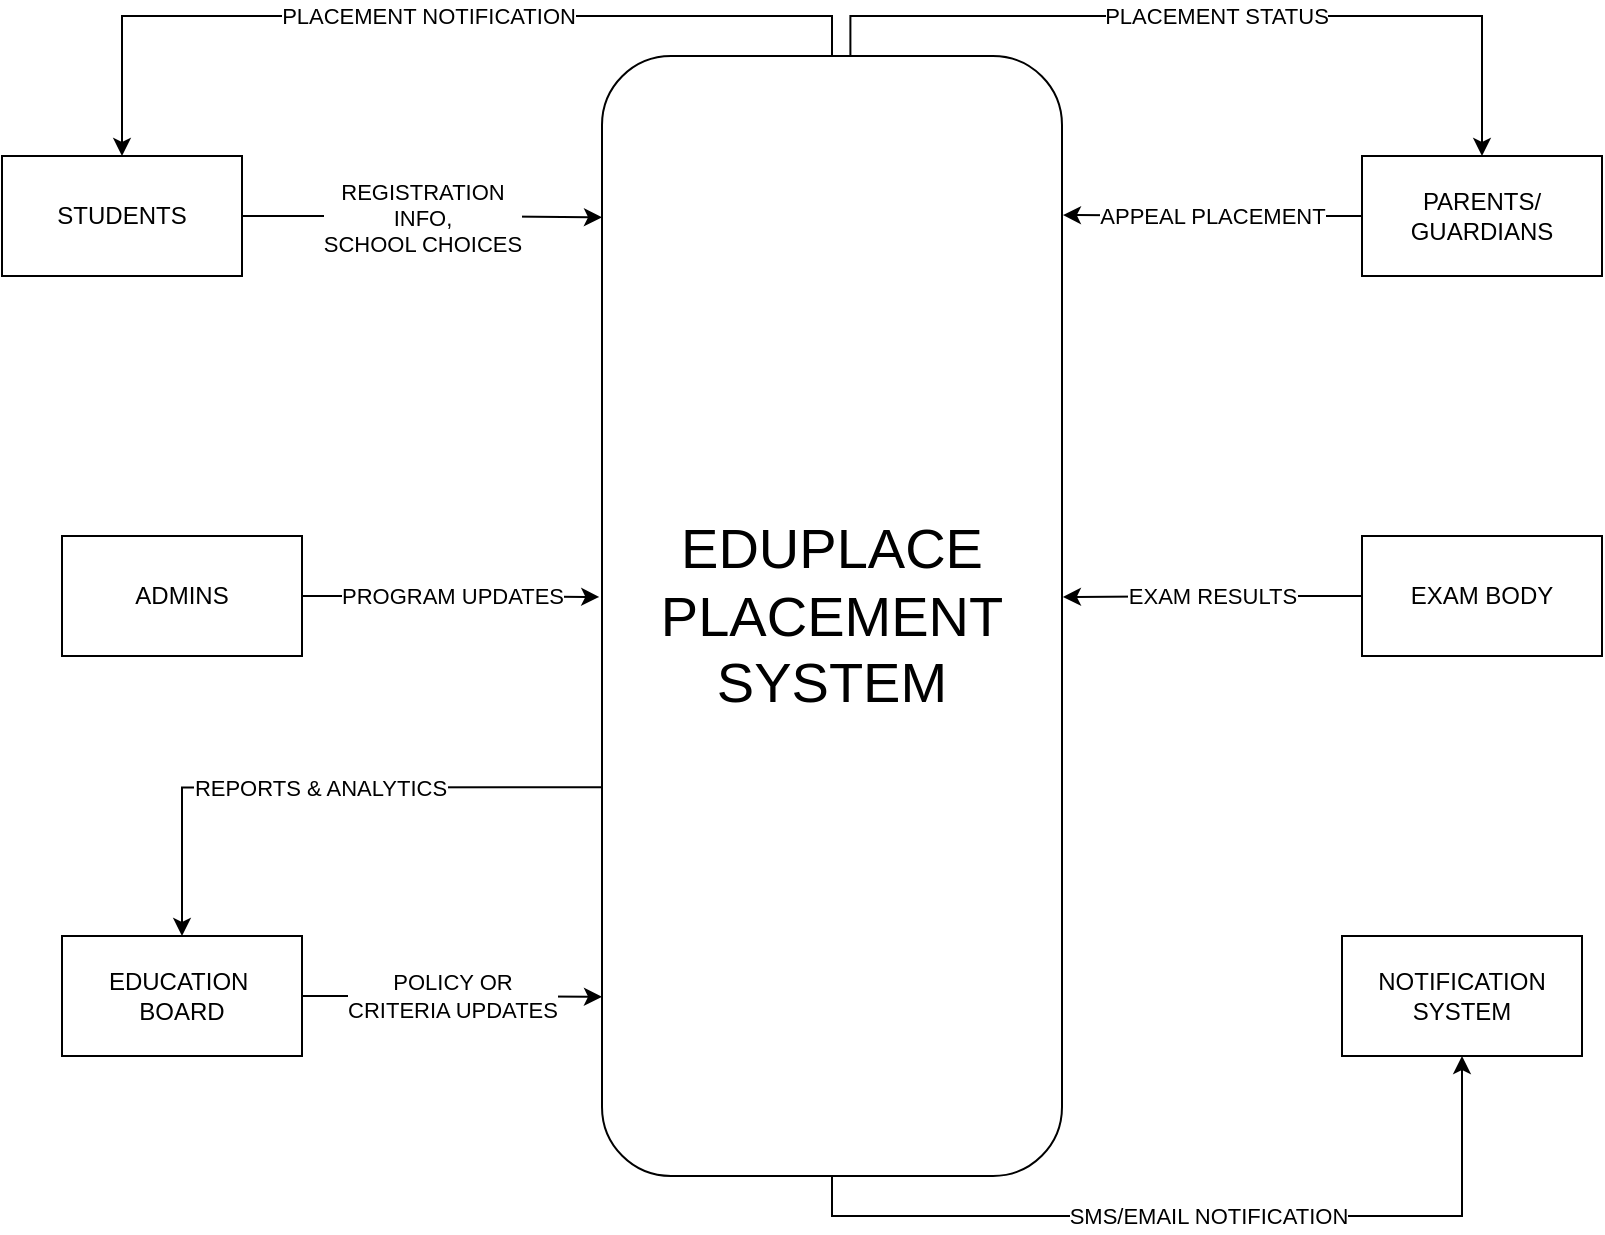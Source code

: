 <mxfile version="27.2.0">
  <diagram name="Page-1" id="2-kdFgwVh1MZ08dabuDQ">
    <mxGraphModel dx="1348" dy="640" grid="1" gridSize="10" guides="1" tooltips="1" connect="1" arrows="1" fold="1" page="1" pageScale="1" pageWidth="850" pageHeight="1100" math="0" shadow="0">
      <root>
        <mxCell id="0" />
        <mxCell id="1" parent="0" />
        <mxCell id="dDX9eCg_y7_qkR6zyex2-1" value="STUDENTS" style="rounded=0;whiteSpace=wrap;html=1;" vertex="1" parent="1">
          <mxGeometry x="30" y="250" width="120" height="60" as="geometry" />
        </mxCell>
        <mxCell id="dDX9eCg_y7_qkR6zyex2-2" value="PARENTS/&lt;div&gt;GUARDIANS&lt;/div&gt;" style="rounded=0;whiteSpace=wrap;html=1;" vertex="1" parent="1">
          <mxGeometry x="710" y="250" width="120" height="60" as="geometry" />
        </mxCell>
        <mxCell id="dDX9eCg_y7_qkR6zyex2-3" value="ADMINS" style="rounded=0;whiteSpace=wrap;html=1;" vertex="1" parent="1">
          <mxGeometry x="60" y="440" width="120" height="60" as="geometry" />
        </mxCell>
        <mxCell id="dDX9eCg_y7_qkR6zyex2-4" value="EXAM BODY" style="rounded=0;whiteSpace=wrap;html=1;" vertex="1" parent="1">
          <mxGeometry x="710" y="440" width="120" height="60" as="geometry" />
        </mxCell>
        <mxCell id="dDX9eCg_y7_qkR6zyex2-5" value="EDUCATION&amp;nbsp;&lt;div&gt;BOARD&lt;/div&gt;" style="rounded=0;whiteSpace=wrap;html=1;" vertex="1" parent="1">
          <mxGeometry x="60" y="640" width="120" height="60" as="geometry" />
        </mxCell>
        <mxCell id="dDX9eCg_y7_qkR6zyex2-6" value="NOTIFICATION SYSTEM" style="rounded=0;whiteSpace=wrap;html=1;" vertex="1" parent="1">
          <mxGeometry x="700" y="640" width="120" height="60" as="geometry" />
        </mxCell>
        <mxCell id="dDX9eCg_y7_qkR6zyex2-16" value="PLACEMENT NOTIFICATION" style="edgeStyle=orthogonalEdgeStyle;rounded=0;orthogonalLoop=1;jettySize=auto;html=1;entryX=0.5;entryY=0;entryDx=0;entryDy=0;exitX=0.5;exitY=0;exitDx=0;exitDy=0;" edge="1" parent="1" source="dDX9eCg_y7_qkR6zyex2-7" target="dDX9eCg_y7_qkR6zyex2-1">
          <mxGeometry relative="1" as="geometry" />
        </mxCell>
        <mxCell id="dDX9eCg_y7_qkR6zyex2-17" value="PLACEMENT STATUS" style="edgeStyle=orthogonalEdgeStyle;rounded=0;orthogonalLoop=1;jettySize=auto;html=1;entryX=0.5;entryY=0;entryDx=0;entryDy=0;exitX=0.54;exitY=-0.001;exitDx=0;exitDy=0;exitPerimeter=0;" edge="1" parent="1" source="dDX9eCg_y7_qkR6zyex2-7" target="dDX9eCg_y7_qkR6zyex2-2">
          <mxGeometry relative="1" as="geometry" />
        </mxCell>
        <mxCell id="dDX9eCg_y7_qkR6zyex2-18" value="REPORTS &amp;amp; ANALYTICS" style="edgeStyle=orthogonalEdgeStyle;rounded=0;orthogonalLoop=1;jettySize=auto;html=1;entryX=0.5;entryY=0;entryDx=0;entryDy=0;exitX=0.009;exitY=0.653;exitDx=0;exitDy=0;exitPerimeter=0;" edge="1" parent="1" source="dDX9eCg_y7_qkR6zyex2-7" target="dDX9eCg_y7_qkR6zyex2-5">
          <mxGeometry relative="1" as="geometry" />
        </mxCell>
        <mxCell id="dDX9eCg_y7_qkR6zyex2-19" value="SMS/EMAIL NOTIFICATION" style="edgeStyle=orthogonalEdgeStyle;rounded=0;orthogonalLoop=1;jettySize=auto;html=1;entryX=0.5;entryY=1;entryDx=0;entryDy=0;exitX=0.5;exitY=1;exitDx=0;exitDy=0;" edge="1" parent="1" source="dDX9eCg_y7_qkR6zyex2-7" target="dDX9eCg_y7_qkR6zyex2-6">
          <mxGeometry relative="1" as="geometry" />
        </mxCell>
        <mxCell id="dDX9eCg_y7_qkR6zyex2-7" value="&lt;font style=&quot;font-size: 28px;&quot;&gt;EDUPLACE PLACEMENT SYSTEM&lt;/font&gt;" style="rounded=1;whiteSpace=wrap;html=1;" vertex="1" parent="1">
          <mxGeometry x="330" y="200" width="230" height="560" as="geometry" />
        </mxCell>
        <mxCell id="dDX9eCg_y7_qkR6zyex2-8" value="REGISTRATION&lt;div&gt;INFO,&lt;/div&gt;&lt;div&gt;SCHOOL CHOICES&lt;/div&gt;" style="edgeStyle=orthogonalEdgeStyle;rounded=0;orthogonalLoop=1;jettySize=auto;html=1;entryX=0;entryY=0.144;entryDx=0;entryDy=0;entryPerimeter=0;" edge="1" parent="1" source="dDX9eCg_y7_qkR6zyex2-1" target="dDX9eCg_y7_qkR6zyex2-7">
          <mxGeometry relative="1" as="geometry" />
        </mxCell>
        <mxCell id="dDX9eCg_y7_qkR6zyex2-9" value="PROGRAM UPDATES" style="edgeStyle=orthogonalEdgeStyle;rounded=0;orthogonalLoop=1;jettySize=auto;html=1;entryX=-0.006;entryY=0.483;entryDx=0;entryDy=0;entryPerimeter=0;" edge="1" parent="1" source="dDX9eCg_y7_qkR6zyex2-3" target="dDX9eCg_y7_qkR6zyex2-7">
          <mxGeometry relative="1" as="geometry" />
        </mxCell>
        <mxCell id="dDX9eCg_y7_qkR6zyex2-10" value="POLICY OR&lt;div&gt;CRITERIA UPDATES&lt;/div&gt;" style="edgeStyle=orthogonalEdgeStyle;rounded=0;orthogonalLoop=1;jettySize=auto;html=1;entryX=0;entryY=0.84;entryDx=0;entryDy=0;entryPerimeter=0;" edge="1" parent="1" source="dDX9eCg_y7_qkR6zyex2-5" target="dDX9eCg_y7_qkR6zyex2-7">
          <mxGeometry relative="1" as="geometry" />
        </mxCell>
        <mxCell id="dDX9eCg_y7_qkR6zyex2-12" value="EXAM RESULTS" style="edgeStyle=orthogonalEdgeStyle;rounded=0;orthogonalLoop=1;jettySize=auto;html=1;entryX=1.002;entryY=0.483;entryDx=0;entryDy=0;entryPerimeter=0;" edge="1" parent="1" source="dDX9eCg_y7_qkR6zyex2-4" target="dDX9eCg_y7_qkR6zyex2-7">
          <mxGeometry relative="1" as="geometry" />
        </mxCell>
        <mxCell id="dDX9eCg_y7_qkR6zyex2-13" value="APPEAL PLACEMENT" style="edgeStyle=orthogonalEdgeStyle;rounded=0;orthogonalLoop=1;jettySize=auto;html=1;entryX=1.002;entryY=0.142;entryDx=0;entryDy=0;entryPerimeter=0;" edge="1" parent="1" source="dDX9eCg_y7_qkR6zyex2-2" target="dDX9eCg_y7_qkR6zyex2-7">
          <mxGeometry relative="1" as="geometry" />
        </mxCell>
      </root>
    </mxGraphModel>
  </diagram>
</mxfile>
